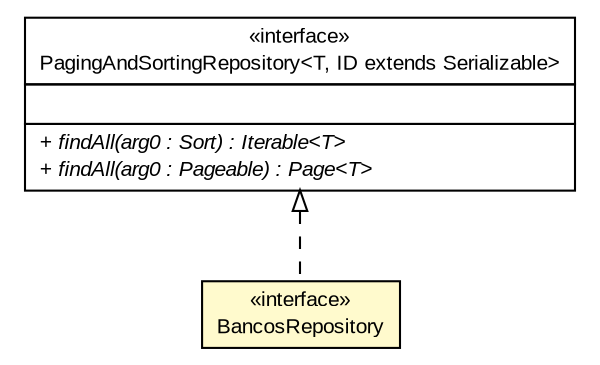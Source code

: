 #!/usr/local/bin/dot
#
# Class diagram 
# Generated by UMLGraph version R5_6 (http://www.umlgraph.org/)
#

digraph G {
	edge [fontname="arial",fontsize=10,labelfontname="arial",labelfontsize=10];
	node [fontname="arial",fontsize=10,shape=plaintext];
	nodesep=0.25;
	ranksep=0.5;
	// br.gov.to.sefaz.arr.repository.BancosRepository
	c94 [label=<<table title="br.gov.to.sefaz.arr.repository.BancosRepository" border="0" cellborder="1" cellspacing="0" cellpadding="2" port="p" bgcolor="lemonChiffon" href="./BancosRepository.html">
		<tr><td><table border="0" cellspacing="0" cellpadding="1">
<tr><td align="center" balign="center"> &#171;interface&#187; </td></tr>
<tr><td align="center" balign="center"> BancosRepository </td></tr>
		</table></td></tr>
		</table>>, URL="./BancosRepository.html", fontname="arial", fontcolor="black", fontsize=10.0];
	//br.gov.to.sefaz.arr.repository.BancosRepository implements org.springframework.data.repository.PagingAndSortingRepository<T, ID extends java.io.Serializable>
	c100:p -> c94:p [dir=back,arrowtail=empty,style=dashed];
	// org.springframework.data.repository.PagingAndSortingRepository<T, ID extends java.io.Serializable>
	c100 [label=<<table title="org.springframework.data.repository.PagingAndSortingRepository" border="0" cellborder="1" cellspacing="0" cellpadding="2" port="p" href="http://java.sun.com/j2se/1.4.2/docs/api/org/springframework/data/repository/PagingAndSortingRepository.html">
		<tr><td><table border="0" cellspacing="0" cellpadding="1">
<tr><td align="center" balign="center"> &#171;interface&#187; </td></tr>
<tr><td align="center" balign="center"> PagingAndSortingRepository&lt;T, ID extends Serializable&gt; </td></tr>
		</table></td></tr>
		<tr><td><table border="0" cellspacing="0" cellpadding="1">
<tr><td align="left" balign="left">  </td></tr>
		</table></td></tr>
		<tr><td><table border="0" cellspacing="0" cellpadding="1">
<tr><td align="left" balign="left"><font face="arial italic" point-size="10.0"> + findAll(arg0 : Sort) : Iterable&lt;T&gt; </font></td></tr>
<tr><td align="left" balign="left"><font face="arial italic" point-size="10.0"> + findAll(arg0 : Pageable) : Page&lt;T&gt; </font></td></tr>
		</table></td></tr>
		</table>>, URL="http://java.sun.com/j2se/1.4.2/docs/api/org/springframework/data/repository/PagingAndSortingRepository.html", fontname="arial", fontcolor="black", fontsize=10.0];
}

